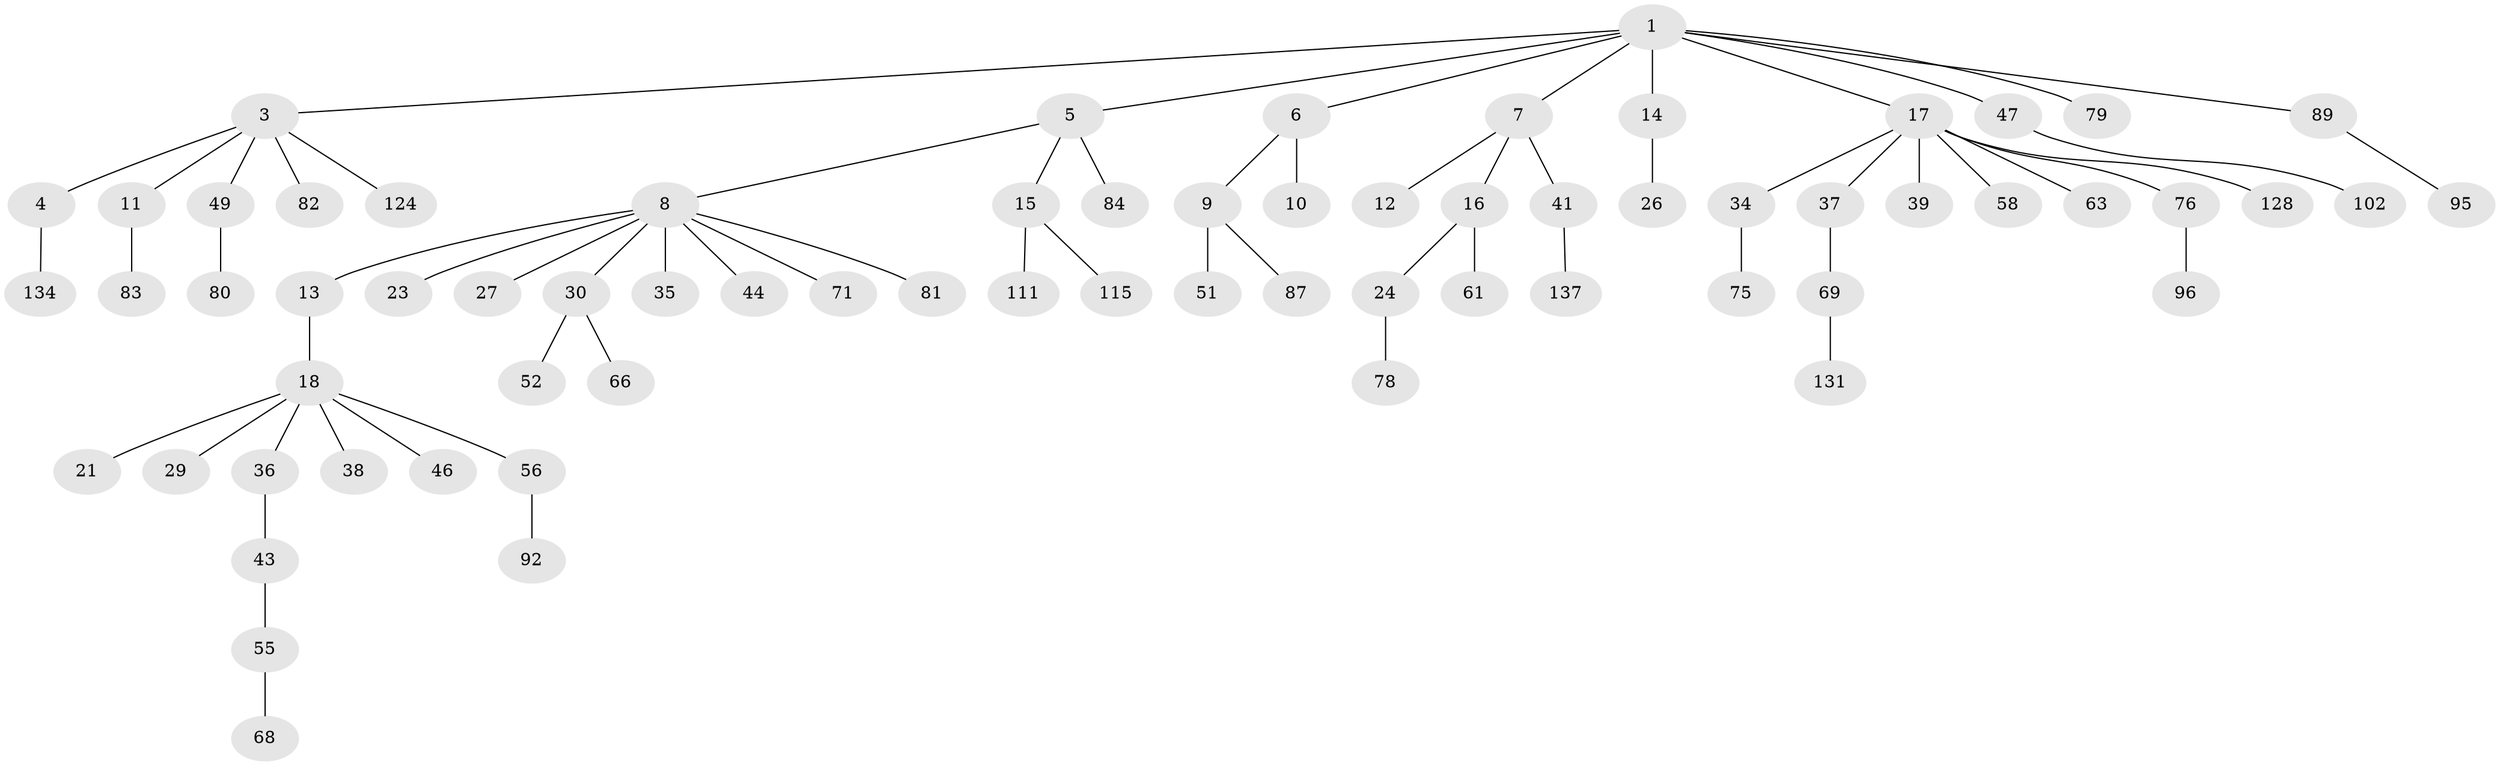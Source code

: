 // original degree distribution, {6: 0.014492753623188406, 5: 0.028985507246376812, 2: 0.30434782608695654, 4: 0.028985507246376812, 3: 0.15217391304347827, 9: 0.007246376811594203, 1: 0.45652173913043476, 7: 0.007246376811594203}
// Generated by graph-tools (version 1.1) at 2025/15/03/09/25 04:15:34]
// undirected, 69 vertices, 68 edges
graph export_dot {
graph [start="1"]
  node [color=gray90,style=filled];
  1 [super="+2"];
  3;
  4;
  5;
  6;
  7;
  8;
  9 [super="+118+121"];
  10 [super="+19+42"];
  11 [super="+45+40+22"];
  12 [super="+94"];
  13 [super="+136+48"];
  14 [super="+32"];
  15;
  16;
  17 [super="+20"];
  18 [super="+25"];
  21 [super="+59+138"];
  23;
  24 [super="+74+73"];
  26 [super="+57+112"];
  27;
  29;
  30 [super="+31"];
  34 [super="+72+65"];
  35 [super="+114"];
  36 [super="+88"];
  37 [super="+54"];
  38;
  39 [super="+70"];
  41 [super="+85"];
  43;
  44;
  46 [super="+77"];
  47 [super="+64+129"];
  49 [super="+50"];
  51 [super="+98"];
  52 [super="+107"];
  55 [super="+90"];
  56 [super="+60"];
  58 [super="+101+122"];
  61;
  63;
  66;
  68 [super="+104"];
  69;
  71;
  75 [super="+133"];
  76;
  78;
  79 [super="+125"];
  80 [super="+93+100"];
  81 [super="+97"];
  82;
  83;
  84;
  87;
  89;
  92 [super="+103"];
  95 [super="+108"];
  96;
  102;
  111 [super="+117"];
  115;
  124 [super="+135"];
  128;
  131;
  134;
  137;
  1 -- 6;
  1 -- 7;
  1 -- 17;
  1 -- 47;
  1 -- 79;
  1 -- 3;
  1 -- 5;
  1 -- 89;
  1 -- 14;
  3 -- 4;
  3 -- 11;
  3 -- 49;
  3 -- 82;
  3 -- 124;
  4 -- 134;
  5 -- 8;
  5 -- 15;
  5 -- 84;
  6 -- 9;
  6 -- 10;
  7 -- 12;
  7 -- 16;
  7 -- 41;
  8 -- 13;
  8 -- 23;
  8 -- 27;
  8 -- 30;
  8 -- 35;
  8 -- 44;
  8 -- 71;
  8 -- 81;
  9 -- 51;
  9 -- 87;
  11 -- 83;
  13 -- 18;
  14 -- 26;
  15 -- 111;
  15 -- 115;
  16 -- 24;
  16 -- 61;
  17 -- 128;
  17 -- 34;
  17 -- 37;
  17 -- 39;
  17 -- 76;
  17 -- 58;
  17 -- 63;
  18 -- 21;
  18 -- 36;
  18 -- 46;
  18 -- 56;
  18 -- 29;
  18 -- 38;
  24 -- 78;
  30 -- 66;
  30 -- 52;
  34 -- 75;
  36 -- 43;
  37 -- 69;
  41 -- 137;
  43 -- 55;
  47 -- 102;
  49 -- 80;
  55 -- 68;
  56 -- 92;
  69 -- 131;
  76 -- 96;
  89 -- 95;
}
